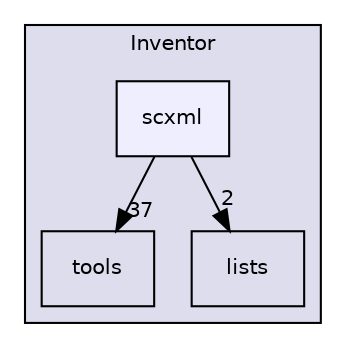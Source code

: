 digraph "include/Inventor/scxml" {
  compound=true
  node [ fontsize="10", fontname="Helvetica"];
  edge [ labelfontsize="10", labelfontname="Helvetica"];
  subgraph clusterdir_469ed70aca823fd8322768ad54869f94 {
    graph [ bgcolor="#ddddee", pencolor="black", label="Inventor" fontname="Helvetica", fontsize="10", URL="dir_469ed70aca823fd8322768ad54869f94.html"]
  dir_16fd29a9f2e6f29d20d173fde4d7c65d [shape=box label="tools" URL="dir_16fd29a9f2e6f29d20d173fde4d7c65d.html"];
  dir_ca70c12236109a46e85d75bbee1802dc [shape=box label="lists" URL="dir_ca70c12236109a46e85d75bbee1802dc.html"];
  dir_84e211ae613fdecf27f952dfbaa17445 [shape=box, label="scxml", style="filled", fillcolor="#eeeeff", pencolor="black", URL="dir_84e211ae613fdecf27f952dfbaa17445.html"];
  }
  dir_84e211ae613fdecf27f952dfbaa17445->dir_16fd29a9f2e6f29d20d173fde4d7c65d [headlabel="37", labeldistance=1.5 headhref="dir_000040_000043.html"];
  dir_84e211ae613fdecf27f952dfbaa17445->dir_ca70c12236109a46e85d75bbee1802dc [headlabel="2", labeldistance=1.5 headhref="dir_000040_000032.html"];
}
